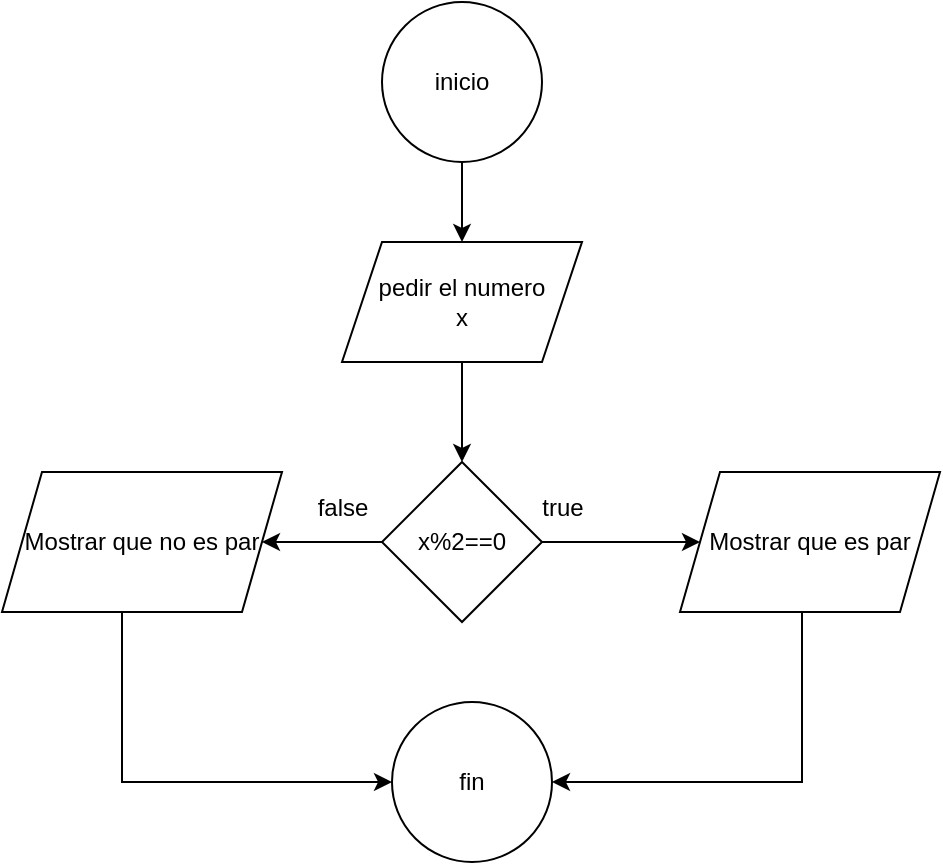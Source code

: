 <mxfile version="26.0.16" pages="5">
  <diagram name="Página-1" id="2iNe7aE7GHc8C-gTnrDy">
    <mxGraphModel dx="880" dy="468" grid="1" gridSize="10" guides="1" tooltips="1" connect="1" arrows="1" fold="1" page="1" pageScale="1" pageWidth="827" pageHeight="1169" math="0" shadow="0">
      <root>
        <mxCell id="0" />
        <mxCell id="1" parent="0" />
        <mxCell id="au8NQlh0HXkAV3A4L6XG-3" style="edgeStyle=orthogonalEdgeStyle;rounded=0;orthogonalLoop=1;jettySize=auto;html=1;entryX=0.5;entryY=0;entryDx=0;entryDy=0;" edge="1" parent="1" source="au8NQlh0HXkAV3A4L6XG-1" target="au8NQlh0HXkAV3A4L6XG-2">
          <mxGeometry relative="1" as="geometry" />
        </mxCell>
        <mxCell id="au8NQlh0HXkAV3A4L6XG-1" value="inicio" style="ellipse;whiteSpace=wrap;html=1;aspect=fixed;" vertex="1" parent="1">
          <mxGeometry x="200" y="40" width="80" height="80" as="geometry" />
        </mxCell>
        <mxCell id="au8NQlh0HXkAV3A4L6XG-5" value="" style="edgeStyle=orthogonalEdgeStyle;rounded=0;orthogonalLoop=1;jettySize=auto;html=1;" edge="1" parent="1" source="au8NQlh0HXkAV3A4L6XG-2" target="au8NQlh0HXkAV3A4L6XG-4">
          <mxGeometry relative="1" as="geometry" />
        </mxCell>
        <mxCell id="au8NQlh0HXkAV3A4L6XG-2" value="pedir el numero&lt;div&gt;x&lt;/div&gt;" style="shape=parallelogram;perimeter=parallelogramPerimeter;whiteSpace=wrap;html=1;fixedSize=1;" vertex="1" parent="1">
          <mxGeometry x="180" y="160" width="120" height="60" as="geometry" />
        </mxCell>
        <mxCell id="au8NQlh0HXkAV3A4L6XG-14" style="edgeStyle=orthogonalEdgeStyle;rounded=0;orthogonalLoop=1;jettySize=auto;html=1;entryX=0;entryY=0.5;entryDx=0;entryDy=0;" edge="1" parent="1" source="au8NQlh0HXkAV3A4L6XG-4" target="au8NQlh0HXkAV3A4L6XG-13">
          <mxGeometry relative="1" as="geometry" />
        </mxCell>
        <mxCell id="au8NQlh0HXkAV3A4L6XG-18" style="edgeStyle=orthogonalEdgeStyle;rounded=0;orthogonalLoop=1;jettySize=auto;html=1;entryX=1;entryY=0.5;entryDx=0;entryDy=0;" edge="1" parent="1" source="au8NQlh0HXkAV3A4L6XG-4" target="au8NQlh0HXkAV3A4L6XG-17">
          <mxGeometry relative="1" as="geometry" />
        </mxCell>
        <mxCell id="au8NQlh0HXkAV3A4L6XG-4" value="x%2==0" style="rhombus;whiteSpace=wrap;html=1;" vertex="1" parent="1">
          <mxGeometry x="200" y="270" width="80" height="80" as="geometry" />
        </mxCell>
        <mxCell id="au8NQlh0HXkAV3A4L6XG-8" value="true" style="text;html=1;align=center;verticalAlign=middle;resizable=0;points=[];autosize=1;strokeColor=none;fillColor=none;" vertex="1" parent="1">
          <mxGeometry x="270" y="278" width="40" height="30" as="geometry" />
        </mxCell>
        <mxCell id="au8NQlh0HXkAV3A4L6XG-11" value="false" style="text;html=1;align=center;verticalAlign=middle;resizable=0;points=[];autosize=1;strokeColor=none;fillColor=none;" vertex="1" parent="1">
          <mxGeometry x="155" y="278" width="50" height="30" as="geometry" />
        </mxCell>
        <mxCell id="au8NQlh0HXkAV3A4L6XG-21" style="edgeStyle=orthogonalEdgeStyle;rounded=0;orthogonalLoop=1;jettySize=auto;html=1;entryX=1;entryY=0.5;entryDx=0;entryDy=0;" edge="1" parent="1" source="au8NQlh0HXkAV3A4L6XG-13" target="au8NQlh0HXkAV3A4L6XG-19">
          <mxGeometry relative="1" as="geometry">
            <Array as="points">
              <mxPoint x="410" y="430" />
            </Array>
          </mxGeometry>
        </mxCell>
        <mxCell id="au8NQlh0HXkAV3A4L6XG-13" value="Mostrar que es par" style="shape=parallelogram;perimeter=parallelogramPerimeter;whiteSpace=wrap;html=1;fixedSize=1;" vertex="1" parent="1">
          <mxGeometry x="349" y="275" width="130" height="70" as="geometry" />
        </mxCell>
        <mxCell id="au8NQlh0HXkAV3A4L6XG-20" style="edgeStyle=orthogonalEdgeStyle;rounded=0;orthogonalLoop=1;jettySize=auto;html=1;entryX=0;entryY=0.5;entryDx=0;entryDy=0;" edge="1" parent="1" source="au8NQlh0HXkAV3A4L6XG-17" target="au8NQlh0HXkAV3A4L6XG-19">
          <mxGeometry relative="1" as="geometry">
            <Array as="points">
              <mxPoint x="70" y="430" />
            </Array>
          </mxGeometry>
        </mxCell>
        <mxCell id="au8NQlh0HXkAV3A4L6XG-17" value="Mostrar que no es par" style="shape=parallelogram;perimeter=parallelogramPerimeter;whiteSpace=wrap;html=1;fixedSize=1;" vertex="1" parent="1">
          <mxGeometry x="10" y="275" width="140" height="70" as="geometry" />
        </mxCell>
        <mxCell id="au8NQlh0HXkAV3A4L6XG-19" value="fin" style="ellipse;whiteSpace=wrap;html=1;aspect=fixed;" vertex="1" parent="1">
          <mxGeometry x="205" y="390" width="80" height="80" as="geometry" />
        </mxCell>
      </root>
    </mxGraphModel>
  </diagram>
  <diagram id="JxW1XIzPHVWAv_bhoeNf" name="Página-2">
    <mxGraphModel dx="1600" dy="851" grid="1" gridSize="10" guides="1" tooltips="1" connect="1" arrows="1" fold="1" page="1" pageScale="1" pageWidth="827" pageHeight="1169" math="0" shadow="0">
      <root>
        <mxCell id="0" />
        <mxCell id="1" parent="0" />
        <mxCell id="O29KP8EMy4FKu1d-mHyU-3" style="edgeStyle=orthogonalEdgeStyle;rounded=0;orthogonalLoop=1;jettySize=auto;html=1;entryX=0.5;entryY=0;entryDx=0;entryDy=0;" edge="1" parent="1" source="O29KP8EMy4FKu1d-mHyU-1" target="O29KP8EMy4FKu1d-mHyU-2">
          <mxGeometry relative="1" as="geometry" />
        </mxCell>
        <mxCell id="O29KP8EMy4FKu1d-mHyU-1" value="inicio" style="ellipse;whiteSpace=wrap;html=1;aspect=fixed;" vertex="1" parent="1">
          <mxGeometry x="190" y="50" width="80" height="80" as="geometry" />
        </mxCell>
        <mxCell id="O29KP8EMy4FKu1d-mHyU-5" style="edgeStyle=orthogonalEdgeStyle;rounded=0;orthogonalLoop=1;jettySize=auto;html=1;entryX=0.5;entryY=0;entryDx=0;entryDy=0;" edge="1" parent="1" source="O29KP8EMy4FKu1d-mHyU-2" target="O29KP8EMy4FKu1d-mHyU-4">
          <mxGeometry relative="1" as="geometry" />
        </mxCell>
        <mxCell id="O29KP8EMy4FKu1d-mHyU-2" value="pedir numero x" style="shape=parallelogram;perimeter=parallelogramPerimeter;whiteSpace=wrap;html=1;fixedSize=1;" vertex="1" parent="1">
          <mxGeometry x="170" y="160" width="120" height="60" as="geometry" />
        </mxCell>
        <mxCell id="O29KP8EMy4FKu1d-mHyU-7" style="edgeStyle=orthogonalEdgeStyle;rounded=0;orthogonalLoop=1;jettySize=auto;html=1;entryX=0;entryY=0.5;entryDx=0;entryDy=0;" edge="1" parent="1" source="O29KP8EMy4FKu1d-mHyU-4" target="O29KP8EMy4FKu1d-mHyU-6">
          <mxGeometry relative="1" as="geometry" />
        </mxCell>
        <mxCell id="O29KP8EMy4FKu1d-mHyU-9" value="" style="edgeStyle=orthogonalEdgeStyle;rounded=0;orthogonalLoop=1;jettySize=auto;html=1;" edge="1" parent="1" source="O29KP8EMy4FKu1d-mHyU-4" target="O29KP8EMy4FKu1d-mHyU-8">
          <mxGeometry relative="1" as="geometry" />
        </mxCell>
        <mxCell id="O29KP8EMy4FKu1d-mHyU-4" value="x%5==0 y&lt;div&gt;x%3==0&lt;/div&gt;" style="rhombus;whiteSpace=wrap;html=1;" vertex="1" parent="1">
          <mxGeometry x="190" y="280" width="80" height="80" as="geometry" />
        </mxCell>
        <mxCell id="O29KP8EMy4FKu1d-mHyU-20" value="" style="edgeStyle=orthogonalEdgeStyle;rounded=0;orthogonalLoop=1;jettySize=auto;html=1;" edge="1" parent="1" source="O29KP8EMy4FKu1d-mHyU-6" target="O29KP8EMy4FKu1d-mHyU-19">
          <mxGeometry relative="1" as="geometry" />
        </mxCell>
        <mxCell id="O29KP8EMy4FKu1d-mHyU-6" value="escribir margarita" style="shape=parallelogram;perimeter=parallelogramPerimeter;whiteSpace=wrap;html=1;fixedSize=1;" vertex="1" parent="1">
          <mxGeometry x="320" y="290" width="120" height="60" as="geometry" />
        </mxCell>
        <mxCell id="O29KP8EMy4FKu1d-mHyU-13" style="edgeStyle=orthogonalEdgeStyle;rounded=0;orthogonalLoop=1;jettySize=auto;html=1;entryX=0;entryY=0.5;entryDx=0;entryDy=0;" edge="1" parent="1" source="O29KP8EMy4FKu1d-mHyU-8" target="O29KP8EMy4FKu1d-mHyU-12">
          <mxGeometry relative="1" as="geometry" />
        </mxCell>
        <mxCell id="O29KP8EMy4FKu1d-mHyU-16" value="" style="edgeStyle=orthogonalEdgeStyle;rounded=0;orthogonalLoop=1;jettySize=auto;html=1;" edge="1" parent="1" source="O29KP8EMy4FKu1d-mHyU-8" target="O29KP8EMy4FKu1d-mHyU-15">
          <mxGeometry relative="1" as="geometry" />
        </mxCell>
        <mxCell id="O29KP8EMy4FKu1d-mHyU-8" value="x%6==0 y&lt;div&gt;x%7==0&lt;/div&gt;" style="rhombus;whiteSpace=wrap;html=1;" vertex="1" parent="1">
          <mxGeometry x="190" y="440" width="80" height="80" as="geometry" />
        </mxCell>
        <mxCell id="O29KP8EMy4FKu1d-mHyU-10" value="si" style="text;html=1;align=center;verticalAlign=middle;resizable=0;points=[];autosize=1;strokeColor=none;fillColor=none;" vertex="1" parent="1">
          <mxGeometry x="270" y="298" width="30" height="30" as="geometry" />
        </mxCell>
        <mxCell id="O29KP8EMy4FKu1d-mHyU-11" value="no" style="text;html=1;align=center;verticalAlign=middle;resizable=0;points=[];autosize=1;strokeColor=none;fillColor=none;" vertex="1" parent="1">
          <mxGeometry x="220" y="358" width="40" height="30" as="geometry" />
        </mxCell>
        <mxCell id="O29KP8EMy4FKu1d-mHyU-12" value="escribir rosa" style="shape=parallelogram;perimeter=parallelogramPerimeter;whiteSpace=wrap;html=1;fixedSize=1;" vertex="1" parent="1">
          <mxGeometry x="310" y="450" width="120" height="60" as="geometry" />
        </mxCell>
        <mxCell id="O29KP8EMy4FKu1d-mHyU-14" value="si" style="text;html=1;align=center;verticalAlign=middle;resizable=0;points=[];autosize=1;strokeColor=none;fillColor=none;" vertex="1" parent="1">
          <mxGeometry x="265" y="448" width="30" height="30" as="geometry" />
        </mxCell>
        <mxCell id="O29KP8EMy4FKu1d-mHyU-15" value="fin" style="ellipse;whiteSpace=wrap;html=1;" vertex="1" parent="1">
          <mxGeometry x="190" y="600" width="80" height="80" as="geometry" />
        </mxCell>
        <mxCell id="O29KP8EMy4FKu1d-mHyU-17" style="edgeStyle=orthogonalEdgeStyle;rounded=0;orthogonalLoop=1;jettySize=auto;html=1;entryX=0.988;entryY=0.425;entryDx=0;entryDy=0;entryPerimeter=0;" edge="1" parent="1" source="O29KP8EMy4FKu1d-mHyU-12" target="O29KP8EMy4FKu1d-mHyU-15">
          <mxGeometry relative="1" as="geometry">
            <Array as="points">
              <mxPoint x="360" y="634" />
            </Array>
          </mxGeometry>
        </mxCell>
        <mxCell id="O29KP8EMy4FKu1d-mHyU-22" style="edgeStyle=orthogonalEdgeStyle;rounded=0;orthogonalLoop=1;jettySize=auto;html=1;entryX=0;entryY=0.5;entryDx=0;entryDy=0;" edge="1" parent="1" source="O29KP8EMy4FKu1d-mHyU-19" target="O29KP8EMy4FKu1d-mHyU-21">
          <mxGeometry relative="1" as="geometry" />
        </mxCell>
        <mxCell id="O29KP8EMy4FKu1d-mHyU-27" style="edgeStyle=orthogonalEdgeStyle;rounded=0;orthogonalLoop=1;jettySize=auto;html=1;entryX=1;entryY=0;entryDx=0;entryDy=0;" edge="1" parent="1" source="O29KP8EMy4FKu1d-mHyU-19" target="O29KP8EMy4FKu1d-mHyU-15">
          <mxGeometry relative="1" as="geometry">
            <Array as="points">
              <mxPoint x="580" y="612" />
            </Array>
          </mxGeometry>
        </mxCell>
        <mxCell id="O29KP8EMy4FKu1d-mHyU-19" value="&lt;br&gt;&lt;span style=&quot;color: rgb(0, 0, 0); font-family: Helvetica; font-size: 12px; font-style: normal; font-variant-ligatures: normal; font-variant-caps: normal; font-weight: 400; letter-spacing: normal; orphans: 2; text-align: center; text-indent: 0px; text-transform: none; widows: 2; word-spacing: 0px; -webkit-text-stroke-width: 0px; white-space: normal; background-color: rgb(251, 251, 251); text-decoration-thickness: initial; text-decoration-style: initial; text-decoration-color: initial; float: none; display: inline !important;&quot;&gt;x%6==0 y&lt;/span&gt;&lt;div style=&quot;forced-color-adjust: none; color: rgb(0, 0, 0); font-family: Helvetica; font-size: 12px; font-style: normal; font-variant-ligatures: normal; font-variant-caps: normal; font-weight: 400; letter-spacing: normal; orphans: 2; text-align: center; text-indent: 0px; text-transform: none; widows: 2; word-spacing: 0px; -webkit-text-stroke-width: 0px; white-space: normal; background-color: rgb(251, 251, 251); text-decoration-thickness: initial; text-decoration-style: initial; text-decoration-color: initial;&quot;&gt;x%7==0&lt;/div&gt;" style="rhombus;whiteSpace=wrap;html=1;" vertex="1" parent="1">
          <mxGeometry x="540" y="280" width="80" height="80" as="geometry" />
        </mxCell>
        <mxCell id="O29KP8EMy4FKu1d-mHyU-25" style="edgeStyle=orthogonalEdgeStyle;rounded=0;orthogonalLoop=1;jettySize=auto;html=1;" edge="1" parent="1" source="O29KP8EMy4FKu1d-mHyU-21" target="O29KP8EMy4FKu1d-mHyU-24">
          <mxGeometry relative="1" as="geometry" />
        </mxCell>
        <mxCell id="O29KP8EMy4FKu1d-mHyU-21" value="&lt;div&gt;escribir rosa&lt;/div&gt;" style="shape=parallelogram;perimeter=parallelogramPerimeter;whiteSpace=wrap;html=1;fixedSize=1;" vertex="1" parent="1">
          <mxGeometry x="650" y="298" width="120" height="60" as="geometry" />
        </mxCell>
        <mxCell id="O29KP8EMy4FKu1d-mHyU-24" value="&amp;nbsp;&lt;div&gt;escribir violeta&lt;/div&gt;" style="shape=parallelogram;perimeter=parallelogramPerimeter;whiteSpace=wrap;html=1;fixedSize=1;" vertex="1" parent="1">
          <mxGeometry x="640" y="418" width="120" height="60" as="geometry" />
        </mxCell>
        <mxCell id="O29KP8EMy4FKu1d-mHyU-26" style="edgeStyle=orthogonalEdgeStyle;rounded=0;orthogonalLoop=1;jettySize=auto;html=1;entryX=0.913;entryY=0.275;entryDx=0;entryDy=0;entryPerimeter=0;" edge="1" parent="1" source="O29KP8EMy4FKu1d-mHyU-24" target="O29KP8EMy4FKu1d-mHyU-15">
          <mxGeometry relative="1" as="geometry">
            <Array as="points">
              <mxPoint x="700" y="622" />
            </Array>
          </mxGeometry>
        </mxCell>
        <mxCell id="O29KP8EMy4FKu1d-mHyU-28" value="si" style="text;html=1;align=center;verticalAlign=middle;resizable=0;points=[];autosize=1;strokeColor=none;fillColor=none;" vertex="1" parent="1">
          <mxGeometry x="615" y="278" width="30" height="30" as="geometry" />
        </mxCell>
        <mxCell id="O29KP8EMy4FKu1d-mHyU-29" value="no" style="text;html=1;align=center;verticalAlign=middle;resizable=0;points=[];autosize=1;strokeColor=none;fillColor=none;" vertex="1" parent="1">
          <mxGeometry x="530" y="358" width="40" height="30" as="geometry" />
        </mxCell>
        <mxCell id="IueaXbCceKs-dsEvB30y-1" value="Podemos salir con los tres casos" style="text;html=1;align=center;verticalAlign=middle;resizable=0;points=[];autosize=1;strokeColor=none;fillColor=none;" vertex="1" parent="1">
          <mxGeometry x="350" y="120" width="200" height="30" as="geometry" />
        </mxCell>
      </root>
    </mxGraphModel>
  </diagram>
  <diagram id="eT7ob5AbgXSR5e4WtEp2" name="Página-4">
    <mxGraphModel dx="1257" dy="669" grid="1" gridSize="10" guides="1" tooltips="1" connect="1" arrows="1" fold="1" page="1" pageScale="1" pageWidth="827" pageHeight="1169" math="0" shadow="0">
      <root>
        <mxCell id="0" />
        <mxCell id="1" parent="0" />
        <mxCell id="MX_AAfnjehCuwNFv8ZZT-1" style="edgeStyle=orthogonalEdgeStyle;rounded=0;orthogonalLoop=1;jettySize=auto;html=1;entryX=0.5;entryY=0;entryDx=0;entryDy=0;" edge="1" parent="1" source="MX_AAfnjehCuwNFv8ZZT-2" target="MX_AAfnjehCuwNFv8ZZT-4">
          <mxGeometry relative="1" as="geometry" />
        </mxCell>
        <mxCell id="MX_AAfnjehCuwNFv8ZZT-2" value="inicio" style="ellipse;whiteSpace=wrap;html=1;aspect=fixed;" vertex="1" parent="1">
          <mxGeometry x="190" y="50" width="80" height="80" as="geometry" />
        </mxCell>
        <mxCell id="MX_AAfnjehCuwNFv8ZZT-3" style="edgeStyle=orthogonalEdgeStyle;rounded=0;orthogonalLoop=1;jettySize=auto;html=1;entryX=0.5;entryY=0;entryDx=0;entryDy=0;" edge="1" parent="1" source="MX_AAfnjehCuwNFv8ZZT-4" target="MX_AAfnjehCuwNFv8ZZT-7">
          <mxGeometry relative="1" as="geometry" />
        </mxCell>
        <mxCell id="MX_AAfnjehCuwNFv8ZZT-4" value="pedir numero x" style="shape=parallelogram;perimeter=parallelogramPerimeter;whiteSpace=wrap;html=1;fixedSize=1;" vertex="1" parent="1">
          <mxGeometry x="170" y="160" width="120" height="60" as="geometry" />
        </mxCell>
        <mxCell id="MX_AAfnjehCuwNFv8ZZT-5" style="edgeStyle=orthogonalEdgeStyle;rounded=0;orthogonalLoop=1;jettySize=auto;html=1;entryX=0;entryY=0.5;entryDx=0;entryDy=0;" edge="1" parent="1" source="MX_AAfnjehCuwNFv8ZZT-7" target="MX_AAfnjehCuwNFv8ZZT-21">
          <mxGeometry relative="1" as="geometry">
            <mxPoint x="330" y="320" as="targetPoint" />
          </mxGeometry>
        </mxCell>
        <mxCell id="MX_AAfnjehCuwNFv8ZZT-6" value="" style="edgeStyle=orthogonalEdgeStyle;rounded=0;orthogonalLoop=1;jettySize=auto;html=1;" edge="1" parent="1" source="MX_AAfnjehCuwNFv8ZZT-7" target="MX_AAfnjehCuwNFv8ZZT-12">
          <mxGeometry relative="1" as="geometry" />
        </mxCell>
        <mxCell id="MX_AAfnjehCuwNFv8ZZT-7" value="x%5==0 y&lt;div&gt;x%3==0&lt;/div&gt;" style="rhombus;whiteSpace=wrap;html=1;" vertex="1" parent="1">
          <mxGeometry x="190" y="280" width="80" height="80" as="geometry" />
        </mxCell>
        <mxCell id="MX_AAfnjehCuwNFv8ZZT-10" style="edgeStyle=orthogonalEdgeStyle;rounded=0;orthogonalLoop=1;jettySize=auto;html=1;entryX=0;entryY=0.5;entryDx=0;entryDy=0;" edge="1" parent="1" source="MX_AAfnjehCuwNFv8ZZT-12" target="MX_AAfnjehCuwNFv8ZZT-15">
          <mxGeometry relative="1" as="geometry" />
        </mxCell>
        <mxCell id="MX_AAfnjehCuwNFv8ZZT-11" value="" style="edgeStyle=orthogonalEdgeStyle;rounded=0;orthogonalLoop=1;jettySize=auto;html=1;" edge="1" parent="1" source="MX_AAfnjehCuwNFv8ZZT-12" target="MX_AAfnjehCuwNFv8ZZT-17">
          <mxGeometry relative="1" as="geometry" />
        </mxCell>
        <mxCell id="MX_AAfnjehCuwNFv8ZZT-12" value="x%6==0 y&lt;div&gt;x%7==0&lt;/div&gt;" style="rhombus;whiteSpace=wrap;html=1;" vertex="1" parent="1">
          <mxGeometry x="190" y="440" width="80" height="80" as="geometry" />
        </mxCell>
        <mxCell id="MX_AAfnjehCuwNFv8ZZT-13" value="si" style="text;html=1;align=center;verticalAlign=middle;resizable=0;points=[];autosize=1;strokeColor=none;fillColor=none;" vertex="1" parent="1">
          <mxGeometry x="270" y="298" width="30" height="30" as="geometry" />
        </mxCell>
        <mxCell id="MX_AAfnjehCuwNFv8ZZT-14" value="no" style="text;html=1;align=center;verticalAlign=middle;resizable=0;points=[];autosize=1;strokeColor=none;fillColor=none;" vertex="1" parent="1">
          <mxGeometry x="220" y="358" width="40" height="30" as="geometry" />
        </mxCell>
        <mxCell id="MX_AAfnjehCuwNFv8ZZT-15" value="escribir rosa" style="shape=parallelogram;perimeter=parallelogramPerimeter;whiteSpace=wrap;html=1;fixedSize=1;" vertex="1" parent="1">
          <mxGeometry x="310" y="450" width="120" height="60" as="geometry" />
        </mxCell>
        <mxCell id="MX_AAfnjehCuwNFv8ZZT-16" value="si" style="text;html=1;align=center;verticalAlign=middle;resizable=0;points=[];autosize=1;strokeColor=none;fillColor=none;" vertex="1" parent="1">
          <mxGeometry x="265" y="448" width="30" height="30" as="geometry" />
        </mxCell>
        <mxCell id="MX_AAfnjehCuwNFv8ZZT-17" value="fin" style="ellipse;whiteSpace=wrap;html=1;" vertex="1" parent="1">
          <mxGeometry x="190" y="600" width="80" height="80" as="geometry" />
        </mxCell>
        <mxCell id="MX_AAfnjehCuwNFv8ZZT-18" style="edgeStyle=orthogonalEdgeStyle;rounded=0;orthogonalLoop=1;jettySize=auto;html=1;entryX=0.988;entryY=0.425;entryDx=0;entryDy=0;entryPerimeter=0;" edge="1" parent="1" source="MX_AAfnjehCuwNFv8ZZT-15" target="MX_AAfnjehCuwNFv8ZZT-17">
          <mxGeometry relative="1" as="geometry">
            <Array as="points">
              <mxPoint x="360" y="634" />
            </Array>
          </mxGeometry>
        </mxCell>
        <mxCell id="MX_AAfnjehCuwNFv8ZZT-19" style="edgeStyle=orthogonalEdgeStyle;rounded=0;orthogonalLoop=1;jettySize=auto;html=1;" edge="1" parent="1" source="MX_AAfnjehCuwNFv8ZZT-21" target="MX_AAfnjehCuwNFv8ZZT-24">
          <mxGeometry relative="1" as="geometry">
            <mxPoint x="660" y="328" as="targetPoint" />
          </mxGeometry>
        </mxCell>
        <mxCell id="MX_AAfnjehCuwNFv8ZZT-21" value="&lt;br&gt;&lt;span style=&quot;color: rgb(0, 0, 0); font-family: Helvetica; font-size: 12px; font-style: normal; font-variant-ligatures: normal; font-variant-caps: normal; font-weight: 400; letter-spacing: normal; orphans: 2; text-align: center; text-indent: 0px; text-transform: none; widows: 2; word-spacing: 0px; -webkit-text-stroke-width: 0px; white-space: normal; background-color: rgb(251, 251, 251); text-decoration-thickness: initial; text-decoration-style: initial; text-decoration-color: initial; float: none; display: inline !important;&quot;&gt;x%6==0 y&lt;/span&gt;&lt;div style=&quot;forced-color-adjust: none; color: rgb(0, 0, 0); font-family: Helvetica; font-size: 12px; font-style: normal; font-variant-ligatures: normal; font-variant-caps: normal; font-weight: 400; letter-spacing: normal; orphans: 2; text-align: center; text-indent: 0px; text-transform: none; widows: 2; word-spacing: 0px; -webkit-text-stroke-width: 0px; white-space: normal; background-color: rgb(251, 251, 251); text-decoration-thickness: initial; text-decoration-style: initial; text-decoration-color: initial;&quot;&gt;x%7==0&lt;/div&gt;" style="rhombus;whiteSpace=wrap;html=1;" vertex="1" parent="1">
          <mxGeometry x="540" y="280" width="80" height="80" as="geometry" />
        </mxCell>
        <mxCell id="MX_AAfnjehCuwNFv8ZZT-24" value="&amp;nbsp;&lt;div&gt;escribir violeta&lt;/div&gt;" style="shape=parallelogram;perimeter=parallelogramPerimeter;whiteSpace=wrap;html=1;fixedSize=1;" vertex="1" parent="1">
          <mxGeometry x="640" y="418" width="120" height="60" as="geometry" />
        </mxCell>
        <mxCell id="MX_AAfnjehCuwNFv8ZZT-25" style="edgeStyle=orthogonalEdgeStyle;rounded=0;orthogonalLoop=1;jettySize=auto;html=1;entryX=0.913;entryY=0.275;entryDx=0;entryDy=0;entryPerimeter=0;" edge="1" parent="1" source="MX_AAfnjehCuwNFv8ZZT-24" target="MX_AAfnjehCuwNFv8ZZT-17">
          <mxGeometry relative="1" as="geometry">
            <Array as="points">
              <mxPoint x="700" y="622" />
            </Array>
          </mxGeometry>
        </mxCell>
        <mxCell id="MX_AAfnjehCuwNFv8ZZT-26" value="si" style="text;html=1;align=center;verticalAlign=middle;resizable=0;points=[];autosize=1;strokeColor=none;fillColor=none;" vertex="1" parent="1">
          <mxGeometry x="615" y="278" width="30" height="30" as="geometry" />
        </mxCell>
        <mxCell id="MX_AAfnjehCuwNFv8ZZT-27" value="no" style="text;html=1;align=center;verticalAlign=middle;resizable=0;points=[];autosize=1;strokeColor=none;fillColor=none;" vertex="1" parent="1">
          <mxGeometry x="530" y="358" width="40" height="30" as="geometry" />
        </mxCell>
        <mxCell id="MX_AAfnjehCuwNFv8ZZT-28" value="Podemos salir con los tres casos" style="text;html=1;align=center;verticalAlign=middle;resizable=0;points=[];autosize=1;strokeColor=none;fillColor=none;" vertex="1" parent="1">
          <mxGeometry x="350" y="120" width="200" height="30" as="geometry" />
        </mxCell>
        <mxCell id="MX_AAfnjehCuwNFv8ZZT-29" value="&amp;nbsp;&lt;div&gt;escribir margarita&lt;/div&gt;" style="shape=parallelogram;perimeter=parallelogramPerimeter;whiteSpace=wrap;html=1;fixedSize=1;" vertex="1" parent="1">
          <mxGeometry x="500" y="433" width="120" height="60" as="geometry" />
        </mxCell>
        <mxCell id="MX_AAfnjehCuwNFv8ZZT-30" style="edgeStyle=orthogonalEdgeStyle;rounded=0;orthogonalLoop=1;jettySize=auto;html=1;entryX=0.585;entryY=0.062;entryDx=0;entryDy=0;entryPerimeter=0;" edge="1" parent="1" source="MX_AAfnjehCuwNFv8ZZT-21" target="MX_AAfnjehCuwNFv8ZZT-29">
          <mxGeometry relative="1" as="geometry" />
        </mxCell>
        <mxCell id="MX_AAfnjehCuwNFv8ZZT-31" style="edgeStyle=orthogonalEdgeStyle;rounded=0;orthogonalLoop=1;jettySize=auto;html=1;entryX=1;entryY=0.75;entryDx=0;entryDy=0;entryPerimeter=0;" edge="1" parent="1" source="MX_AAfnjehCuwNFv8ZZT-29" target="MX_AAfnjehCuwNFv8ZZT-17">
          <mxGeometry relative="1" as="geometry">
            <Array as="points">
              <mxPoint x="560" y="660" />
            </Array>
          </mxGeometry>
        </mxCell>
      </root>
    </mxGraphModel>
  </diagram>
  <diagram id="EDUJg-0yL82NmS-hvfhh" name="Página-3">
    <mxGraphModel dx="880" dy="468" grid="1" gridSize="10" guides="1" tooltips="1" connect="1" arrows="1" fold="1" page="1" pageScale="1" pageWidth="827" pageHeight="1169" math="0" shadow="0">
      <root>
        <mxCell id="0" />
        <mxCell id="1" parent="0" />
        <mxCell id="h7MXnm2iA6zjlh8TpfdZ-2" style="edgeStyle=orthogonalEdgeStyle;rounded=0;orthogonalLoop=1;jettySize=auto;html=1;entryX=0.5;entryY=0;entryDx=0;entryDy=0;" edge="1" parent="1" source="LqlOXrSsj4MsCOL2bUvj-1" target="h7MXnm2iA6zjlh8TpfdZ-1">
          <mxGeometry relative="1" as="geometry" />
        </mxCell>
        <mxCell id="LqlOXrSsj4MsCOL2bUvj-1" value="inicio" style="ellipse;whiteSpace=wrap;html=1;aspect=fixed;" vertex="1" parent="1">
          <mxGeometry x="200" y="40" width="80" height="80" as="geometry" />
        </mxCell>
        <mxCell id="h7MXnm2iA6zjlh8TpfdZ-4" value="" style="edgeStyle=orthogonalEdgeStyle;rounded=0;orthogonalLoop=1;jettySize=auto;html=1;" edge="1" parent="1" source="h7MXnm2iA6zjlh8TpfdZ-1" target="h7MXnm2iA6zjlh8TpfdZ-3">
          <mxGeometry relative="1" as="geometry" />
        </mxCell>
        <mxCell id="h7MXnm2iA6zjlh8TpfdZ-1" value="pedir numero x" style="shape=parallelogram;perimeter=parallelogramPerimeter;whiteSpace=wrap;html=1;fixedSize=1;" vertex="1" parent="1">
          <mxGeometry x="180" y="170" width="120" height="60" as="geometry" />
        </mxCell>
        <mxCell id="3IvGlmOOklj8TRoGa66D-1" style="edgeStyle=orthogonalEdgeStyle;rounded=0;orthogonalLoop=1;jettySize=auto;html=1;entryX=0;entryY=0.5;entryDx=0;entryDy=0;" edge="1" parent="1" source="h7MXnm2iA6zjlh8TpfdZ-3" target="COcHoEbbeF5ycjF04DDZ-1">
          <mxGeometry relative="1" as="geometry" />
        </mxCell>
        <mxCell id="3IvGlmOOklj8TRoGa66D-3" value="" style="edgeStyle=orthogonalEdgeStyle;rounded=0;orthogonalLoop=1;jettySize=auto;html=1;" edge="1" parent="1" source="h7MXnm2iA6zjlh8TpfdZ-3" target="3IvGlmOOklj8TRoGa66D-2">
          <mxGeometry relative="1" as="geometry" />
        </mxCell>
        <mxCell id="h7MXnm2iA6zjlh8TpfdZ-3" value="(x%3==0 y x%5==0)&amp;nbsp;&lt;div&gt;y&lt;/div&gt;&lt;div&gt;(x%6==0 y x%7 ==0)&lt;br&gt;&lt;div&gt;&lt;br&gt;&lt;/div&gt;&lt;/div&gt;" style="rhombus;whiteSpace=wrap;html=1;" vertex="1" parent="1">
          <mxGeometry x="175" y="300" width="165" height="150" as="geometry" />
        </mxCell>
        <mxCell id="3IvGlmOOklj8TRoGa66D-14" style="edgeStyle=orthogonalEdgeStyle;rounded=0;orthogonalLoop=1;jettySize=auto;html=1;entryX=1;entryY=1;entryDx=0;entryDy=0;" edge="1" parent="1" source="COcHoEbbeF5ycjF04DDZ-1" target="3IvGlmOOklj8TRoGa66D-10">
          <mxGeometry relative="1" as="geometry">
            <Array as="points">
              <mxPoint x="640" y="375" />
              <mxPoint x="640" y="1013" />
            </Array>
          </mxGeometry>
        </mxCell>
        <mxCell id="COcHoEbbeF5ycjF04DDZ-1" value="escribir violeta" style="shape=parallelogram;perimeter=parallelogramPerimeter;whiteSpace=wrap;html=1;fixedSize=1;" vertex="1" parent="1">
          <mxGeometry x="414" y="345" width="120" height="60" as="geometry" />
        </mxCell>
        <mxCell id="3IvGlmOOklj8TRoGa66D-5" style="edgeStyle=orthogonalEdgeStyle;rounded=0;orthogonalLoop=1;jettySize=auto;html=1;entryX=0;entryY=0.5;entryDx=0;entryDy=0;" edge="1" parent="1" source="3IvGlmOOklj8TRoGa66D-2" target="3IvGlmOOklj8TRoGa66D-4">
          <mxGeometry relative="1" as="geometry" />
        </mxCell>
        <mxCell id="3IvGlmOOklj8TRoGa66D-7" value="" style="edgeStyle=orthogonalEdgeStyle;rounded=0;orthogonalLoop=1;jettySize=auto;html=1;" edge="1" parent="1" source="3IvGlmOOklj8TRoGa66D-2" target="3IvGlmOOklj8TRoGa66D-6">
          <mxGeometry relative="1" as="geometry" />
        </mxCell>
        <mxCell id="3IvGlmOOklj8TRoGa66D-2" value="(x%3==0 y x%5==0)&amp;nbsp;&lt;div&gt;&lt;br&gt;&lt;/div&gt;&lt;div&gt;&lt;div&gt;&lt;br&gt;&lt;/div&gt;&lt;/div&gt;" style="rhombus;whiteSpace=wrap;html=1;" vertex="1" parent="1">
          <mxGeometry x="175" y="480" width="165" height="150" as="geometry" />
        </mxCell>
        <mxCell id="3IvGlmOOklj8TRoGa66D-13" style="edgeStyle=orthogonalEdgeStyle;rounded=0;orthogonalLoop=1;jettySize=auto;html=1;entryX=1;entryY=0;entryDx=0;entryDy=0;" edge="1" parent="1" source="3IvGlmOOklj8TRoGa66D-4" target="3IvGlmOOklj8TRoGa66D-10">
          <mxGeometry relative="1" as="geometry">
            <Array as="points">
              <mxPoint x="570" y="550" />
              <mxPoint x="570" y="957" />
            </Array>
          </mxGeometry>
        </mxCell>
        <mxCell id="3IvGlmOOklj8TRoGa66D-4" value="escribir Margarita" style="shape=parallelogram;perimeter=parallelogramPerimeter;whiteSpace=wrap;html=1;fixedSize=1;" vertex="1" parent="1">
          <mxGeometry x="400" y="520" width="120" height="60" as="geometry" />
        </mxCell>
        <mxCell id="3IvGlmOOklj8TRoGa66D-9" style="edgeStyle=orthogonalEdgeStyle;rounded=0;orthogonalLoop=1;jettySize=auto;html=1;entryX=0;entryY=0.5;entryDx=0;entryDy=0;" edge="1" parent="1" source="3IvGlmOOklj8TRoGa66D-6" target="3IvGlmOOklj8TRoGa66D-8">
          <mxGeometry relative="1" as="geometry" />
        </mxCell>
        <mxCell id="3IvGlmOOklj8TRoGa66D-11" value="" style="edgeStyle=orthogonalEdgeStyle;rounded=0;orthogonalLoop=1;jettySize=auto;html=1;" edge="1" parent="1" source="3IvGlmOOklj8TRoGa66D-6" target="3IvGlmOOklj8TRoGa66D-10">
          <mxGeometry relative="1" as="geometry" />
        </mxCell>
        <mxCell id="3IvGlmOOklj8TRoGa66D-6" value="(x%6==0 y x%7==0)&amp;nbsp;&lt;div&gt;&lt;br&gt;&lt;/div&gt;&lt;div&gt;&lt;div&gt;&lt;br&gt;&lt;/div&gt;&lt;/div&gt;" style="rhombus;whiteSpace=wrap;html=1;" vertex="1" parent="1">
          <mxGeometry x="175" y="680" width="165" height="150" as="geometry" />
        </mxCell>
        <mxCell id="3IvGlmOOklj8TRoGa66D-12" style="edgeStyle=orthogonalEdgeStyle;rounded=0;orthogonalLoop=1;jettySize=auto;html=1;entryX=1;entryY=0.5;entryDx=0;entryDy=0;" edge="1" parent="1" source="3IvGlmOOklj8TRoGa66D-8" target="3IvGlmOOklj8TRoGa66D-10">
          <mxGeometry relative="1" as="geometry">
            <Array as="points">
              <mxPoint x="430" y="985" />
            </Array>
          </mxGeometry>
        </mxCell>
        <mxCell id="3IvGlmOOklj8TRoGa66D-8" value="escribir Rosa" style="shape=parallelogram;perimeter=parallelogramPerimeter;whiteSpace=wrap;html=1;fixedSize=1;" vertex="1" parent="1">
          <mxGeometry x="390" y="720" width="120" height="60" as="geometry" />
        </mxCell>
        <mxCell id="3IvGlmOOklj8TRoGa66D-10" value="fin" style="ellipse;whiteSpace=wrap;html=1;" vertex="1" parent="1">
          <mxGeometry x="217.5" y="945" width="80" height="80" as="geometry" />
        </mxCell>
      </root>
    </mxGraphModel>
  </diagram>
  <diagram id="osZslqByddcTYCV095qJ" name="Página-5">
    <mxGraphModel dx="1257" dy="669" grid="1" gridSize="10" guides="1" tooltips="1" connect="1" arrows="1" fold="1" page="1" pageScale="1" pageWidth="827" pageHeight="1169" math="0" shadow="0">
      <root>
        <mxCell id="0" />
        <mxCell id="1" parent="0" />
        <mxCell id="DfZnYZf0vxeqw3jNe0gX-1" style="edgeStyle=orthogonalEdgeStyle;rounded=0;orthogonalLoop=1;jettySize=auto;html=1;entryX=0.5;entryY=0;entryDx=0;entryDy=0;" edge="1" parent="1" source="DfZnYZf0vxeqw3jNe0gX-2" target="DfZnYZf0vxeqw3jNe0gX-4">
          <mxGeometry relative="1" as="geometry" />
        </mxCell>
        <mxCell id="DfZnYZf0vxeqw3jNe0gX-2" value="inicio" style="ellipse;whiteSpace=wrap;html=1;aspect=fixed;" vertex="1" parent="1">
          <mxGeometry x="200" y="40" width="80" height="80" as="geometry" />
        </mxCell>
        <mxCell id="DfZnYZf0vxeqw3jNe0gX-3" value="" style="edgeStyle=orthogonalEdgeStyle;rounded=0;orthogonalLoop=1;jettySize=auto;html=1;" edge="1" parent="1" source="DfZnYZf0vxeqw3jNe0gX-4" target="DfZnYZf0vxeqw3jNe0gX-7">
          <mxGeometry relative="1" as="geometry" />
        </mxCell>
        <mxCell id="DfZnYZf0vxeqw3jNe0gX-4" value="pedir numero x" style="shape=parallelogram;perimeter=parallelogramPerimeter;whiteSpace=wrap;html=1;fixedSize=1;" vertex="1" parent="1">
          <mxGeometry x="180" y="170" width="120" height="60" as="geometry" />
        </mxCell>
        <mxCell id="DfZnYZf0vxeqw3jNe0gX-5" style="edgeStyle=orthogonalEdgeStyle;rounded=0;orthogonalLoop=1;jettySize=auto;html=1;entryX=0;entryY=0.5;entryDx=0;entryDy=0;" edge="1" parent="1" source="DfZnYZf0vxeqw3jNe0gX-7" target="DfZnYZf0vxeqw3jNe0gX-9">
          <mxGeometry relative="1" as="geometry" />
        </mxCell>
        <mxCell id="DfZnYZf0vxeqw3jNe0gX-6" value="" style="edgeStyle=orthogonalEdgeStyle;rounded=0;orthogonalLoop=1;jettySize=auto;html=1;" edge="1" parent="1" source="DfZnYZf0vxeqw3jNe0gX-7" target="DfZnYZf0vxeqw3jNe0gX-12">
          <mxGeometry relative="1" as="geometry" />
        </mxCell>
        <mxCell id="DfZnYZf0vxeqw3jNe0gX-7" value="(x%3==0 y x%5==0)&amp;nbsp;&lt;div&gt;y&lt;/div&gt;&lt;div&gt;(x%6==0 y x%7 ==0)&lt;br&gt;&lt;div&gt;&lt;br&gt;&lt;/div&gt;&lt;/div&gt;" style="rhombus;whiteSpace=wrap;html=1;" vertex="1" parent="1">
          <mxGeometry x="175" y="300" width="165" height="150" as="geometry" />
        </mxCell>
        <mxCell id="DfZnYZf0vxeqw3jNe0gX-8" style="edgeStyle=orthogonalEdgeStyle;rounded=0;orthogonalLoop=1;jettySize=auto;html=1;entryX=1;entryY=1;entryDx=0;entryDy=0;" edge="1" parent="1" source="DfZnYZf0vxeqw3jNe0gX-9" target="DfZnYZf0vxeqw3jNe0gX-20">
          <mxGeometry relative="1" as="geometry">
            <Array as="points">
              <mxPoint x="640" y="375" />
              <mxPoint x="640" y="1013" />
            </Array>
          </mxGeometry>
        </mxCell>
        <mxCell id="DfZnYZf0vxeqw3jNe0gX-9" value="escribir margarita rosa violeta&lt;div&gt;&lt;br&gt;&lt;/div&gt;" style="shape=parallelogram;perimeter=parallelogramPerimeter;whiteSpace=wrap;html=1;fixedSize=1;" vertex="1" parent="1">
          <mxGeometry x="414" y="345" width="120" height="60" as="geometry" />
        </mxCell>
        <mxCell id="DfZnYZf0vxeqw3jNe0gX-10" style="edgeStyle=orthogonalEdgeStyle;rounded=0;orthogonalLoop=1;jettySize=auto;html=1;entryX=0;entryY=0.5;entryDx=0;entryDy=0;" edge="1" parent="1" source="DfZnYZf0vxeqw3jNe0gX-12" target="DfZnYZf0vxeqw3jNe0gX-14">
          <mxGeometry relative="1" as="geometry" />
        </mxCell>
        <mxCell id="DfZnYZf0vxeqw3jNe0gX-11" value="" style="edgeStyle=orthogonalEdgeStyle;rounded=0;orthogonalLoop=1;jettySize=auto;html=1;" edge="1" parent="1" source="DfZnYZf0vxeqw3jNe0gX-12" target="DfZnYZf0vxeqw3jNe0gX-17">
          <mxGeometry relative="1" as="geometry" />
        </mxCell>
        <mxCell id="DfZnYZf0vxeqw3jNe0gX-12" value="(x%3==0 y x%5==0)&amp;nbsp;&lt;div&gt;&lt;br&gt;&lt;/div&gt;&lt;div&gt;&lt;div&gt;&lt;br&gt;&lt;/div&gt;&lt;/div&gt;" style="rhombus;whiteSpace=wrap;html=1;" vertex="1" parent="1">
          <mxGeometry x="175" y="480" width="165" height="150" as="geometry" />
        </mxCell>
        <mxCell id="DfZnYZf0vxeqw3jNe0gX-13" style="edgeStyle=orthogonalEdgeStyle;rounded=0;orthogonalLoop=1;jettySize=auto;html=1;entryX=1;entryY=0;entryDx=0;entryDy=0;" edge="1" parent="1" source="DfZnYZf0vxeqw3jNe0gX-14" target="DfZnYZf0vxeqw3jNe0gX-20">
          <mxGeometry relative="1" as="geometry">
            <Array as="points">
              <mxPoint x="570" y="550" />
              <mxPoint x="570" y="957" />
            </Array>
          </mxGeometry>
        </mxCell>
        <mxCell id="DfZnYZf0vxeqw3jNe0gX-14" value="escribir Margarita" style="shape=parallelogram;perimeter=parallelogramPerimeter;whiteSpace=wrap;html=1;fixedSize=1;" vertex="1" parent="1">
          <mxGeometry x="400" y="520" width="120" height="60" as="geometry" />
        </mxCell>
        <mxCell id="DfZnYZf0vxeqw3jNe0gX-15" style="edgeStyle=orthogonalEdgeStyle;rounded=0;orthogonalLoop=1;jettySize=auto;html=1;entryX=0;entryY=0.5;entryDx=0;entryDy=0;" edge="1" parent="1" source="DfZnYZf0vxeqw3jNe0gX-17" target="DfZnYZf0vxeqw3jNe0gX-19">
          <mxGeometry relative="1" as="geometry" />
        </mxCell>
        <mxCell id="DfZnYZf0vxeqw3jNe0gX-16" value="" style="edgeStyle=orthogonalEdgeStyle;rounded=0;orthogonalLoop=1;jettySize=auto;html=1;" edge="1" parent="1" source="DfZnYZf0vxeqw3jNe0gX-17" target="DfZnYZf0vxeqw3jNe0gX-20">
          <mxGeometry relative="1" as="geometry" />
        </mxCell>
        <mxCell id="DfZnYZf0vxeqw3jNe0gX-17" value="(x%6==0 y x%7==0)&amp;nbsp;&lt;div&gt;&lt;br&gt;&lt;/div&gt;&lt;div&gt;&lt;div&gt;&lt;br&gt;&lt;/div&gt;&lt;/div&gt;" style="rhombus;whiteSpace=wrap;html=1;" vertex="1" parent="1">
          <mxGeometry x="175" y="680" width="165" height="150" as="geometry" />
        </mxCell>
        <mxCell id="DfZnYZf0vxeqw3jNe0gX-18" style="edgeStyle=orthogonalEdgeStyle;rounded=0;orthogonalLoop=1;jettySize=auto;html=1;entryX=1;entryY=0.5;entryDx=0;entryDy=0;" edge="1" parent="1" source="DfZnYZf0vxeqw3jNe0gX-19" target="DfZnYZf0vxeqw3jNe0gX-20">
          <mxGeometry relative="1" as="geometry">
            <Array as="points">
              <mxPoint x="430" y="985" />
            </Array>
          </mxGeometry>
        </mxCell>
        <mxCell id="DfZnYZf0vxeqw3jNe0gX-19" value="escribir Rosa" style="shape=parallelogram;perimeter=parallelogramPerimeter;whiteSpace=wrap;html=1;fixedSize=1;" vertex="1" parent="1">
          <mxGeometry x="390" y="720" width="120" height="60" as="geometry" />
        </mxCell>
        <mxCell id="DfZnYZf0vxeqw3jNe0gX-20" value="fin" style="ellipse;whiteSpace=wrap;html=1;" vertex="1" parent="1">
          <mxGeometry x="217.5" y="945" width="80" height="80" as="geometry" />
        </mxCell>
      </root>
    </mxGraphModel>
  </diagram>
</mxfile>
